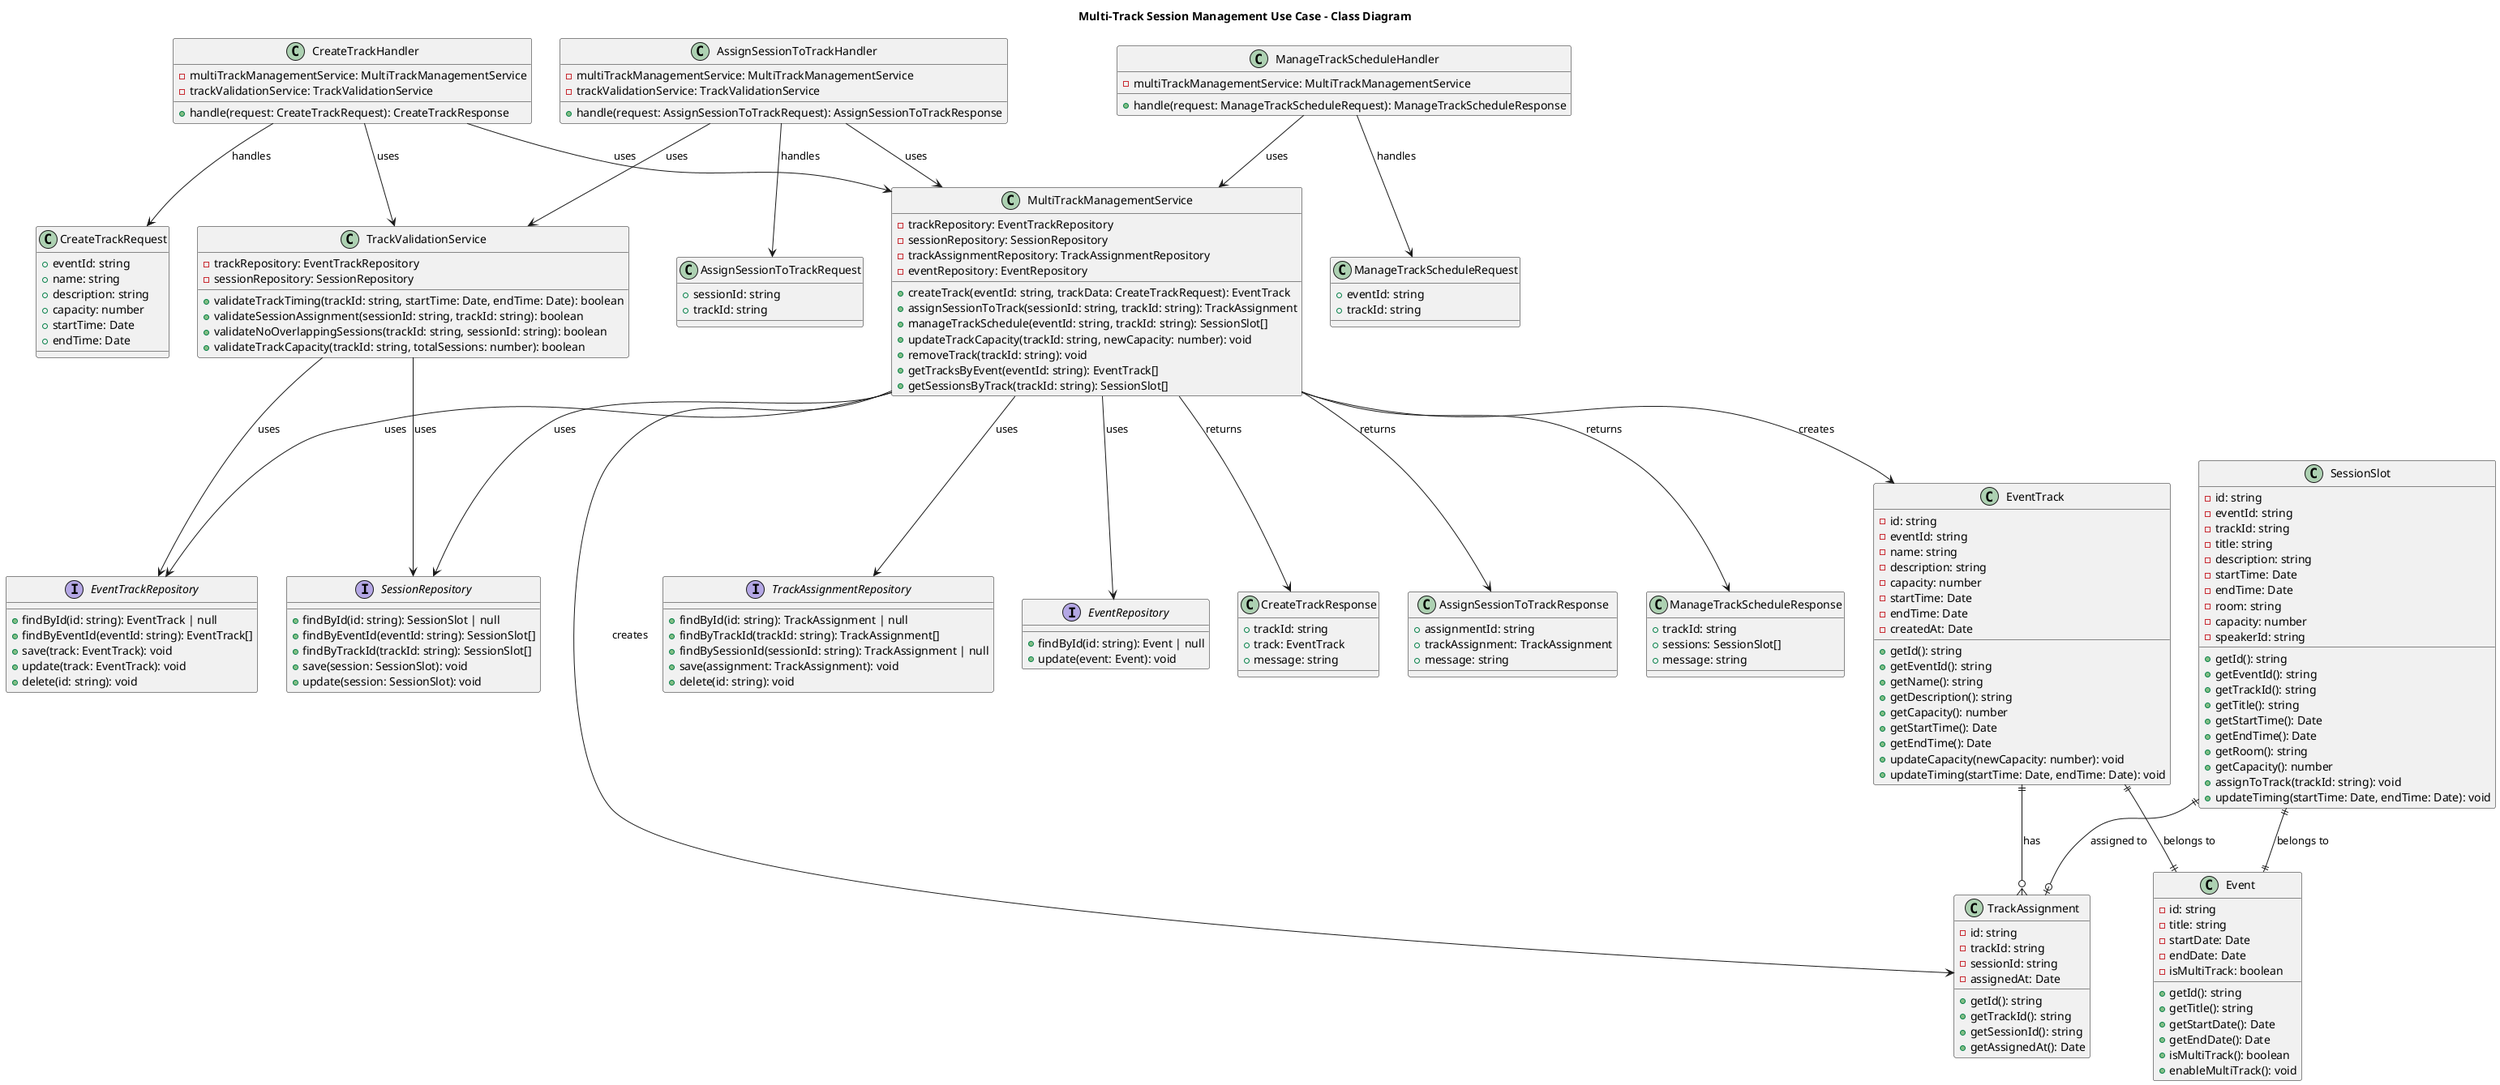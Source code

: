@startuml MultiTrackSessionManagementUseCase
title Multi-Track Session Management Use Case - Class Diagram

' Core Domain Entities
class EventTrack {
  - id: string
  - eventId: string
  - name: string
  - description: string
  - capacity: number
  - startTime: Date
  - endTime: Date
  - createdAt: Date
  + getId(): string
  + getEventId(): string
  + getName(): string
  + getDescription(): string
  + getCapacity(): number
  + getStartTime(): Date
  + getEndTime(): Date
  + updateCapacity(newCapacity: number): void
  + updateTiming(startTime: Date, endTime: Date): void
}

class SessionSlot {
  - id: string
  - eventId: string
  - trackId: string
  - title: string
  - description: string
  - startTime: Date
  - endTime: Date
  - room: string
  - capacity: number
  - speakerId: string
  + getId(): string
  + getEventId(): string
  + getTrackId(): string
  + getTitle(): string
  + getStartTime(): Date
  + getEndTime(): Date
  + getRoom(): string
  + getCapacity(): number
  + assignToTrack(trackId: string): void
  + updateTiming(startTime: Date, endTime: Date): void
}

class TrackAssignment {
  - id: string
  - trackId: string
  - sessionId: string
  - assignedAt: Date
  + getId(): string
  + getTrackId(): string
  + getSessionId(): string
  + getAssignedAt(): Date
}

class Event {
  - id: string
  - title: string
  - startDate: Date
  - endDate: Date
  - isMultiTrack: boolean
  + getId(): string
  + getTitle(): string
  + getStartDate(): Date
  + getEndDate(): Date
  + isMultiTrack(): boolean
  + enableMultiTrack(): void
}

' Domain Services
class MultiTrackManagementService {
  - trackRepository: EventTrackRepository
  - sessionRepository: SessionRepository
  - trackAssignmentRepository: TrackAssignmentRepository
  - eventRepository: EventRepository
  + createTrack(eventId: string, trackData: CreateTrackRequest): EventTrack
  + assignSessionToTrack(sessionId: string, trackId: string): TrackAssignment
  + manageTrackSchedule(eventId: string, trackId: string): SessionSlot[]
  + updateTrackCapacity(trackId: string, newCapacity: number): void
  + removeTrack(trackId: string): void
  + getTracksByEvent(eventId: string): EventTrack[]
  + getSessionsByTrack(trackId: string): SessionSlot[]
}

class TrackValidationService {
  - trackRepository: EventTrackRepository
  - sessionRepository: SessionRepository
  + validateTrackTiming(trackId: string, startTime: Date, endTime: Date): boolean
  + validateSessionAssignment(sessionId: string, trackId: string): boolean
  + validateNoOverlappingSessions(trackId: string, sessionId: string): boolean
  + validateTrackCapacity(trackId: string, totalSessions: number): boolean
}

' Application Handlers
class CreateTrackHandler {
  - multiTrackManagementService: MultiTrackManagementService
  - trackValidationService: TrackValidationService
  + handle(request: CreateTrackRequest): CreateTrackResponse
}

class AssignSessionToTrackHandler {
  - multiTrackManagementService: MultiTrackManagementService
  - trackValidationService: TrackValidationService
  + handle(request: AssignSessionToTrackRequest): AssignSessionToTrackResponse
}

class ManageTrackScheduleHandler {
  - multiTrackManagementService: MultiTrackManagementService
  + handle(request: ManageTrackScheduleRequest): ManageTrackScheduleResponse
}

' Infrastructure Layer
interface EventTrackRepository {
  + findById(id: string): EventTrack | null
  + findByEventId(eventId: string): EventTrack[]
  + save(track: EventTrack): void
  + update(track: EventTrack): void
  + delete(id: string): void
}

interface SessionRepository {
  + findById(id: string): SessionSlot | null
  + findByEventId(eventId: string): SessionSlot[]
  + findByTrackId(trackId: string): SessionSlot[]
  + save(session: SessionSlot): void
  + update(session: SessionSlot): void
}

interface TrackAssignmentRepository {
  + findById(id: string): TrackAssignment | null
  + findByTrackId(trackId: string): TrackAssignment[]
  + findBySessionId(sessionId: string): TrackAssignment | null
  + save(assignment: TrackAssignment): void
  + delete(id: string): void
}

interface EventRepository {
  + findById(id: string): Event | null
  + update(event: Event): void
}

' DTOs
class CreateTrackRequest {
  + eventId: string
  + name: string
  + description: string
  + capacity: number
  + startTime: Date
  + endTime: Date
}

class AssignSessionToTrackRequest {
  + sessionId: string
  + trackId: string
}

class ManageTrackScheduleRequest {
  + eventId: string
  + trackId: string
}

class CreateTrackResponse {
  + trackId: string
  + track: EventTrack
  + message: string
}

class AssignSessionToTrackResponse {
  + assignmentId: string
  + trackAssignment: TrackAssignment
  + message: string
}

class ManageTrackScheduleResponse {
  + trackId: string
  + sessions: SessionSlot[]
  + message: string
}

' Relationships
EventTrack ||--|| Event : "belongs to"
EventTrack ||--o{ TrackAssignment : "has"
SessionSlot ||--|| Event : "belongs to"
SessionSlot ||--o| TrackAssignment : "assigned to"

MultiTrackManagementService --> EventTrackRepository : "uses"
MultiTrackManagementService --> SessionRepository : "uses"
MultiTrackManagementService --> TrackAssignmentRepository : "uses"
MultiTrackManagementService --> EventRepository : "uses"

TrackValidationService --> EventTrackRepository : "uses"
TrackValidationService --> SessionRepository : "uses"

CreateTrackHandler --> MultiTrackManagementService : "uses"
CreateTrackHandler --> TrackValidationService : "uses"
AssignSessionToTrackHandler --> MultiTrackManagementService : "uses"
AssignSessionToTrackHandler --> TrackValidationService : "uses"
ManageTrackScheduleHandler --> MultiTrackManagementService : "uses"

CreateTrackHandler --> CreateTrackRequest : "handles"
AssignSessionToTrackHandler --> AssignSessionToTrackRequest : "handles"
ManageTrackScheduleHandler --> ManageTrackScheduleRequest : "handles"

MultiTrackManagementService --> EventTrack : "creates"
MultiTrackManagementService --> TrackAssignment : "creates"
MultiTrackManagementService --> CreateTrackResponse : "returns"
MultiTrackManagementService --> AssignSessionToTrackResponse : "returns"
MultiTrackManagementService --> ManageTrackScheduleResponse : "returns"

@enduml
